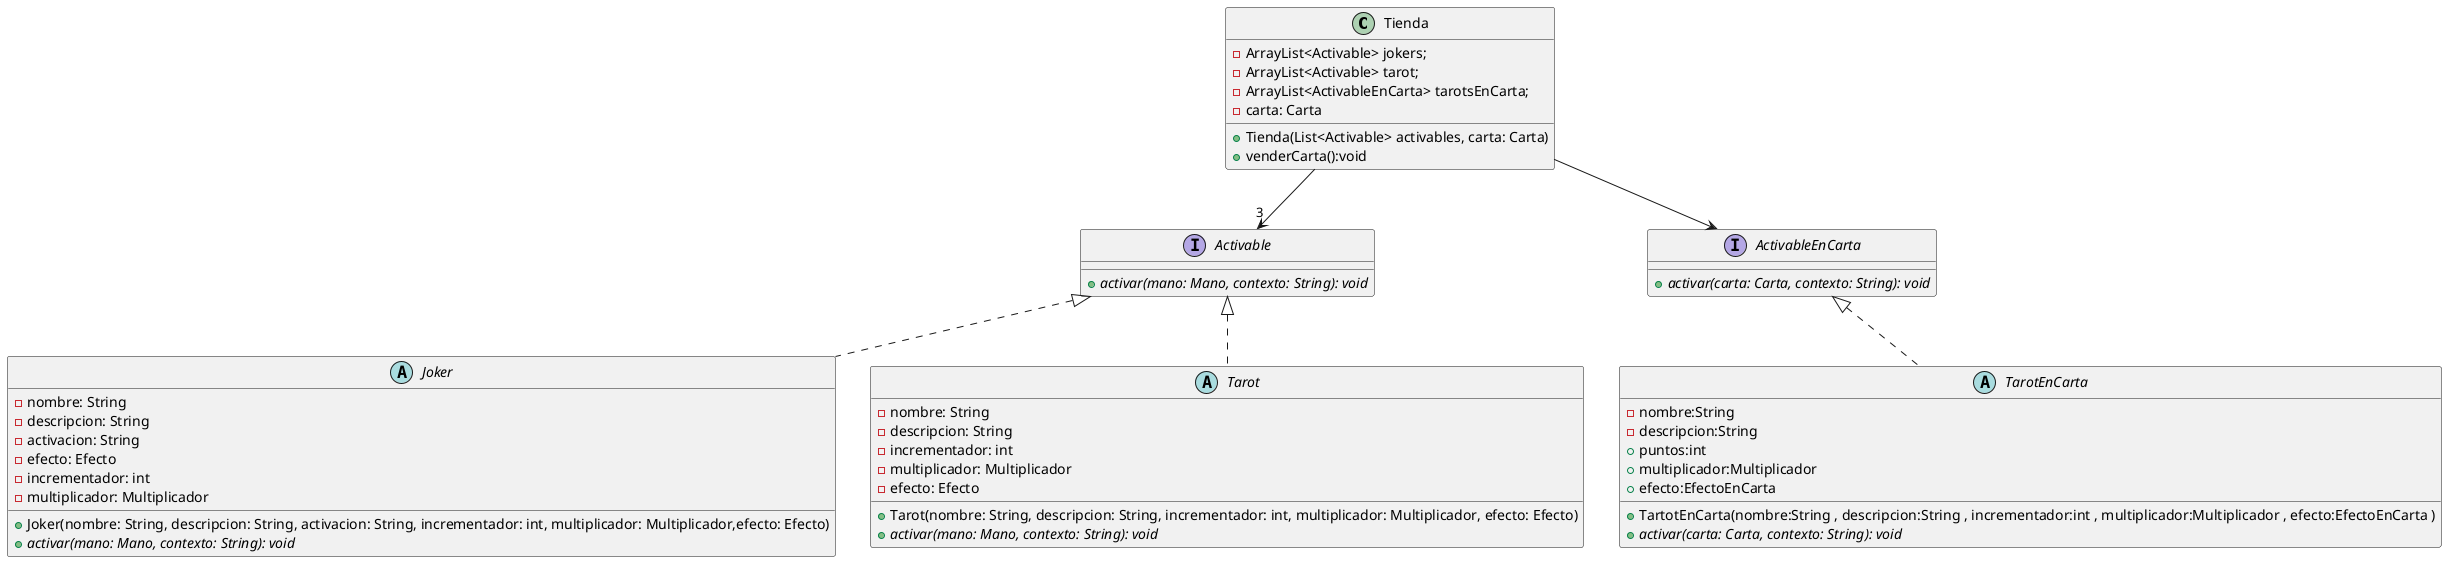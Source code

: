 @startuml

class Tienda{
    -ArrayList<Activable> jokers;
    -ArrayList<Activable> tarot;
    -ArrayList<ActivableEnCarta> tarotsEnCarta;
    -carta: Carta
    +Tienda(List<Activable> activables, carta: Carta)
    +venderCarta():void
}
interface Activable{
    +{abstract}activar(mano: Mano, contexto: String): void
 }
interface ActivableEnCarta{
     +{abstract}activar(carta: Carta, contexto: String): void
 }
 abstract class Joker implements Activable{
    -nombre: String
    -descripcion: String
    -activacion: String
    -efecto: Efecto
    -incrementador: int
    -multiplicador: Multiplicador
    +Joker(nombre: String, descripcion: String, activacion: String, incrementador: int, multiplicador: Multiplicador,efecto: Efecto)
    +{abstract}activar(mano: Mano, contexto: String): void
 }

 abstract class Tarot implements Activable{
    -nombre: String
    -descripcion: String
    -incrementador: int
    -multiplicador: Multiplicador
    -efecto: Efecto
    +Tarot(nombre: String, descripcion: String, incrementador: int, multiplicador: Multiplicador, efecto: Efecto)
    +{abstract}activar(mano: Mano, contexto: String): void
 }

 abstract class TarotEnCarta implements ActivableEnCarta{
 -nombre:String
 -descripcion:String
 +puntos:int
 +multiplicador:Multiplicador
 +efecto:EfectoEnCarta
 +TartotEnCarta(nombre:String , descripcion:String , incrementador:int , multiplicador:Multiplicador , efecto:EfectoEnCarta )
 +{abstract}activar(carta: Carta, contexto: String): void
 }
Tienda-->"3" Activable
Tienda--> ActivableEnCarta
@enduml
